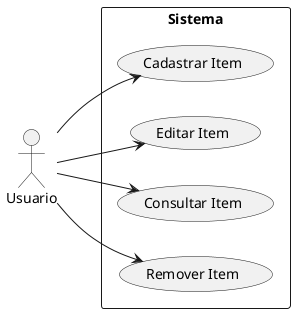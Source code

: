 @startuml teste
left to right direction
actor Usuario as user
rectangle Sistema {
    usecase (Cadastrar Item) as cadastrar
    usecase (Editar Item) as editar
    usecase (Consultar Item) as consultar
    usecase (Remover Item) as remover
}
user --> cadastrar
user --> editar
user --> consultar
user --> remover
@enduml